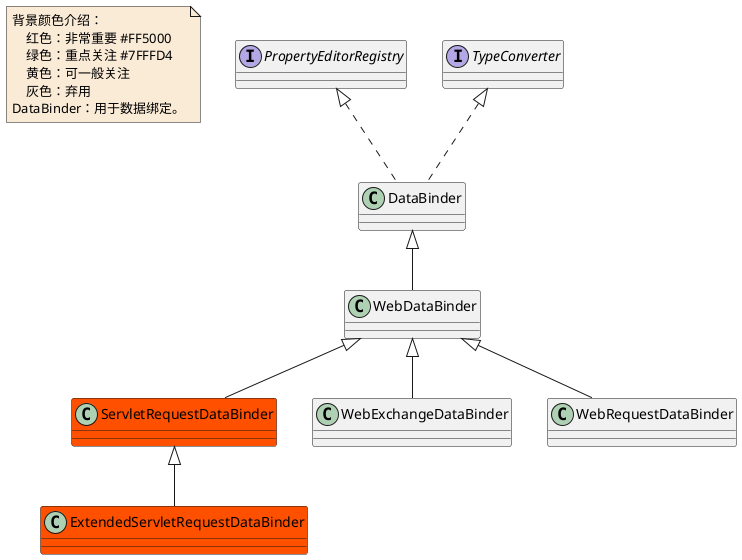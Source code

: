 @startuml

note  as N1 #FAEBD7
    背景颜色介绍：
        红色：非常重要 #FF5000
        绿色：重点关注 #7FFFD4
        黄色：可一般关注
        灰色：弃用
    DataBinder：用于数据绑定。
end note


class DataBinder
interface PropertyEditorRegistry
interface TypeConverter
class ExtendedServletRequestDataBinder #FF5000
class ServletRequestDataBinder #FF5000
class WebDataBinder
class WebExchangeDataBinder
class WebRequestDataBinder

DataBinder <|-- WebDataBinder


PropertyEditorRegistry <|.. DataBinder


ServletRequestDataBinder <|-- ExtendedServletRequestDataBinder

TypeConverter <|.. DataBinder

WebDataBinder <|-- ServletRequestDataBinder
WebDataBinder <|-- WebExchangeDataBinder
WebDataBinder <|-- WebRequestDataBinder

@enduml